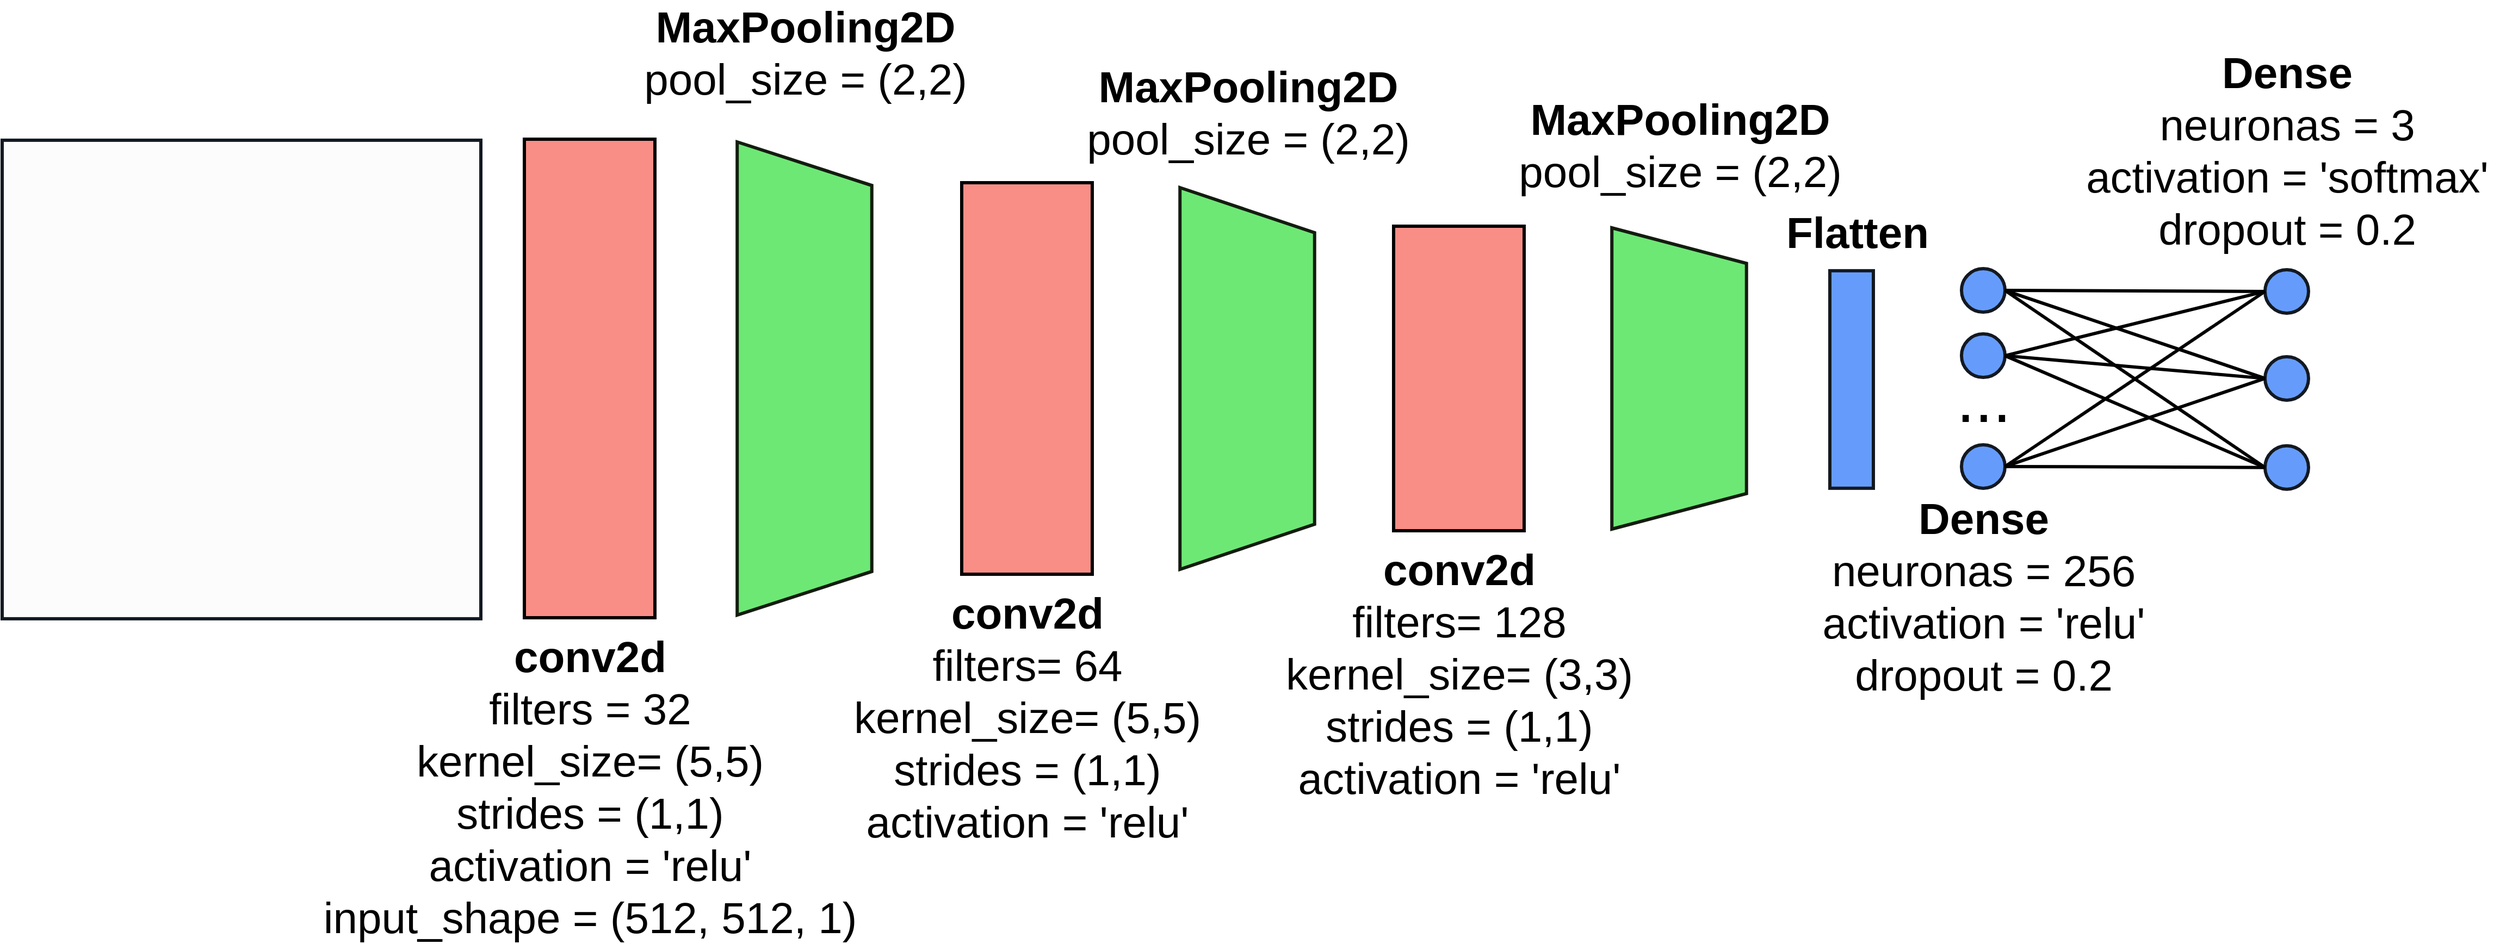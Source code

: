 <mxfile version="13.1.3"><diagram id="YODC_wKFQ0Bse8sxAzDa" name="Page-1"><mxGraphModel dx="3644" dy="1570" grid="1" gridSize="10" guides="1" tooltips="1" connect="1" arrows="1" fold="1" page="0" pageScale="1" pageWidth="827" pageHeight="1169" math="0" shadow="0"><root><mxCell id="0"/><mxCell id="1" parent="0"/><mxCell id="hBbQBAplzb6hUq6ZVcU5-12" value="" style="rounded=0;whiteSpace=wrap;html=1;fillColor=#F88E86;strokeColor=#030101;strokeWidth=3;" parent="1" vertex="1"><mxGeometry x="80" y="160" width="120" height="440" as="geometry"/></mxCell><mxCell id="NeC9STEzN6jpBoIO7bhI-1" value="&lt;font style=&quot;font-size: 40px&quot;&gt;&lt;b&gt;conv2d&lt;/b&gt;&lt;br&gt;filters = 32&lt;br&gt;kernel_size= (5,5)&lt;br&gt;strides = (1,1)&lt;br&gt;activation = 'relu'&lt;br&gt;input_shape = (512, 512, 1)&lt;br&gt;&lt;/font&gt;" style="text;html=1;align=center;verticalAlign=middle;resizable=0;points=[];autosize=1;" vertex="1" parent="1"><mxGeometry x="-115" y="680" width="510" height="150" as="geometry"/></mxCell><mxCell id="NeC9STEzN6jpBoIO7bhI-3" value="" style="shape=trapezoid;perimeter=trapezoidPerimeter;whiteSpace=wrap;html=1;rotation=90;strokeWidth=3;fillColor=#6DE875;strokeColor=#141C10;size=0.092;" vertex="1" parent="1"><mxGeometry x="120" y="318.13" width="435" height="123.75" as="geometry"/></mxCell><mxCell id="NeC9STEzN6jpBoIO7bhI-4" value="&lt;font style=&quot;font-size: 40px&quot;&gt;&lt;b&gt;MaxPooling2D&lt;br&gt;&lt;/b&gt;pool_size = (2,2)&lt;br&gt;&lt;/font&gt;" style="text;html=1;align=center;verticalAlign=middle;resizable=0;points=[];autosize=1;" vertex="1" parent="1"><mxGeometry x="182.5" y="55" width="310" height="50" as="geometry"/></mxCell><mxCell id="NeC9STEzN6jpBoIO7bhI-7" value="" style="rounded=0;whiteSpace=wrap;html=1;fillColor=#F88E86;strokeColor=#030101;strokeWidth=3;" vertex="1" parent="1"><mxGeometry x="482" y="200" width="120" height="360" as="geometry"/></mxCell><mxCell id="NeC9STEzN6jpBoIO7bhI-8" value="&lt;font style=&quot;font-size: 40px&quot;&gt;&lt;b&gt;conv2d&lt;/b&gt;&lt;br&gt;filters= 64&lt;br&gt;kernel_size= (5,5)&lt;br&gt;strides = (1,1)&lt;br&gt;activation = 'relu'&lt;br&gt;&lt;br&gt;&lt;/font&gt;" style="text;html=1;align=center;verticalAlign=middle;resizable=0;points=[];autosize=1;" vertex="1" parent="1"><mxGeometry x="377" y="640" width="330" height="150" as="geometry"/></mxCell><mxCell id="NeC9STEzN6jpBoIO7bhI-12" value="" style="shape=trapezoid;perimeter=trapezoidPerimeter;whiteSpace=wrap;html=1;rotation=90;strokeWidth=3;fillColor=#6DE875;strokeColor=#141C10;size=0.118;" vertex="1" parent="1"><mxGeometry x="569" y="318.13" width="351" height="123.75" as="geometry"/></mxCell><mxCell id="NeC9STEzN6jpBoIO7bhI-13" value="&lt;font style=&quot;font-size: 40px&quot;&gt;&lt;b&gt;MaxPooling2D&lt;br&gt;&lt;/b&gt;pool_size = (2,2)&lt;br&gt;&lt;/font&gt;" style="text;html=1;align=center;verticalAlign=middle;resizable=0;points=[];autosize=1;" vertex="1" parent="1"><mxGeometry x="589.5" y="110" width="310" height="50" as="geometry"/></mxCell><mxCell id="NeC9STEzN6jpBoIO7bhI-14" value="" style="rounded=0;whiteSpace=wrap;html=1;fillColor=#F88E86;strokeColor=#030101;strokeWidth=3;" vertex="1" parent="1"><mxGeometry x="879" y="240" width="120" height="280" as="geometry"/></mxCell><mxCell id="NeC9STEzN6jpBoIO7bhI-15" value="&lt;font style=&quot;font-size: 40px&quot;&gt;&lt;b&gt;conv2d&lt;/b&gt;&lt;br&gt;filters= 128&lt;br&gt;kernel_size= (3,3)&lt;br&gt;strides = (1,1)&lt;br&gt;activation = 'relu'&lt;br&gt;&lt;br&gt;&lt;/font&gt;" style="text;html=1;align=center;verticalAlign=middle;resizable=0;points=[];autosize=1;" vertex="1" parent="1"><mxGeometry x="774" y="600" width="330" height="150" as="geometry"/></mxCell><mxCell id="NeC9STEzN6jpBoIO7bhI-16" value="" style="shape=trapezoid;perimeter=trapezoidPerimeter;whiteSpace=wrap;html=1;rotation=90;strokeWidth=3;fillColor=#6DE875;strokeColor=#141C10;size=0.118;" vertex="1" parent="1"><mxGeometry x="1003" y="318.13" width="277" height="123.75" as="geometry"/></mxCell><mxCell id="NeC9STEzN6jpBoIO7bhI-17" value="&lt;font style=&quot;font-size: 40px&quot;&gt;&lt;b&gt;MaxPooling2D&lt;br&gt;&lt;/b&gt;pool_size = (2,2)&lt;br&gt;&lt;/font&gt;" style="text;html=1;align=center;verticalAlign=middle;resizable=0;points=[];autosize=1;" vertex="1" parent="1"><mxGeometry x="986.5" y="140" width="310" height="50" as="geometry"/></mxCell><mxCell id="NeC9STEzN6jpBoIO7bhI-19" value="" style="ellipse;whiteSpace=wrap;html=1;aspect=fixed;strokeColor=#131921;strokeWidth=3;fillColor=#659CFC;" vertex="1" parent="1"><mxGeometry x="1401" y="279.06" width="40" height="40" as="geometry"/></mxCell><mxCell id="NeC9STEzN6jpBoIO7bhI-20" value="" style="ellipse;whiteSpace=wrap;html=1;aspect=fixed;strokeColor=#131921;strokeWidth=3;fillColor=#659CFC;" vertex="1" parent="1"><mxGeometry x="1401" y="339.06" width="40" height="40" as="geometry"/></mxCell><mxCell id="NeC9STEzN6jpBoIO7bhI-21" value="" style="ellipse;whiteSpace=wrap;html=1;aspect=fixed;strokeColor=#131921;strokeWidth=3;fillColor=#659CFC;" vertex="1" parent="1"><mxGeometry x="1401" y="440.94" width="40" height="40" as="geometry"/></mxCell><mxCell id="NeC9STEzN6jpBoIO7bhI-22" value="&lt;font style=&quot;font-size: 60px&quot;&gt;...&lt;/font&gt;" style="text;html=1;align=center;verticalAlign=middle;resizable=0;points=[];autosize=1;" vertex="1" parent="1"><mxGeometry x="1386" y="379.06" width="70" height="40" as="geometry"/></mxCell><mxCell id="NeC9STEzN6jpBoIO7bhI-25" value="" style="rounded=0;whiteSpace=wrap;html=1;strokeColor=#131921;strokeWidth=3;fillColor=#659CFC;" vertex="1" parent="1"><mxGeometry x="1280" y="280.94" width="40" height="200" as="geometry"/></mxCell><mxCell id="NeC9STEzN6jpBoIO7bhI-27" value="&lt;font style=&quot;font-size: 40px&quot;&gt;&lt;b&gt;Flatten&lt;/b&gt;&lt;br&gt;&lt;/font&gt;" style="text;html=1;align=center;verticalAlign=middle;resizable=0;points=[];autosize=1;" vertex="1" parent="1"><mxGeometry x="1230" y="230" width="150" height="30" as="geometry"/></mxCell><mxCell id="NeC9STEzN6jpBoIO7bhI-28" value="" style="whiteSpace=wrap;html=1;aspect=fixed;strokeColor=#131921;strokeWidth=3;fillColor=#FCFCFC;" vertex="1" parent="1"><mxGeometry x="-400" y="160.94" width="440" height="440" as="geometry"/></mxCell><mxCell id="NeC9STEzN6jpBoIO7bhI-29" value="&lt;font style=&quot;font-size: 40px&quot;&gt;&lt;b&gt;Dense&lt;br&gt;&lt;/b&gt;neuronas = 256&lt;br&gt;activation = 'relu'&lt;br&gt;dropout = 0.2&lt;br&gt;&lt;/font&gt;" style="text;html=1;align=center;verticalAlign=middle;resizable=0;points=[];autosize=1;" vertex="1" parent="1"><mxGeometry x="1266" y="530" width="310" height="100" as="geometry"/></mxCell><mxCell id="NeC9STEzN6jpBoIO7bhI-30" value="" style="ellipse;whiteSpace=wrap;html=1;aspect=fixed;strokeColor=#131921;strokeWidth=3;fillColor=#659CFC;" vertex="1" parent="1"><mxGeometry x="1680" y="279.94" width="40" height="40" as="geometry"/></mxCell><mxCell id="NeC9STEzN6jpBoIO7bhI-31" value="" style="ellipse;whiteSpace=wrap;html=1;aspect=fixed;strokeColor=#131921;strokeWidth=3;fillColor=#659CFC;" vertex="1" parent="1"><mxGeometry x="1680" y="359.94" width="40" height="40" as="geometry"/></mxCell><mxCell id="NeC9STEzN6jpBoIO7bhI-32" value="" style="ellipse;whiteSpace=wrap;html=1;aspect=fixed;strokeColor=#131921;strokeWidth=3;fillColor=#659CFC;" vertex="1" parent="1"><mxGeometry x="1680" y="441.82" width="40" height="40" as="geometry"/></mxCell><mxCell id="NeC9STEzN6jpBoIO7bhI-35" value="" style="endArrow=none;html=1;exitX=1;exitY=0.5;exitDx=0;exitDy=0;strokeWidth=3;entryX=0;entryY=0.5;entryDx=0;entryDy=0;" edge="1" parent="1" source="NeC9STEzN6jpBoIO7bhI-19" target="NeC9STEzN6jpBoIO7bhI-30"><mxGeometry width="50" height="50" relative="1" as="geometry"><mxPoint x="1510" y="350" as="sourcePoint"/><mxPoint x="1560" y="300" as="targetPoint"/></mxGeometry></mxCell><mxCell id="NeC9STEzN6jpBoIO7bhI-36" value="" style="endArrow=none;html=1;exitX=1;exitY=0.5;exitDx=0;exitDy=0;strokeWidth=3;entryX=0;entryY=0.5;entryDx=0;entryDy=0;" edge="1" parent="1" source="NeC9STEzN6jpBoIO7bhI-19" target="NeC9STEzN6jpBoIO7bhI-31"><mxGeometry width="50" height="50" relative="1" as="geometry"><mxPoint x="1510" y="350" as="sourcePoint"/><mxPoint x="1560" y="300" as="targetPoint"/></mxGeometry></mxCell><mxCell id="NeC9STEzN6jpBoIO7bhI-37" value="" style="endArrow=none;html=1;exitX=1;exitY=0.5;exitDx=0;exitDy=0;strokeWidth=3;entryX=0;entryY=0.5;entryDx=0;entryDy=0;" edge="1" parent="1" source="NeC9STEzN6jpBoIO7bhI-19" target="NeC9STEzN6jpBoIO7bhI-32"><mxGeometry width="50" height="50" relative="1" as="geometry"><mxPoint x="1510" y="350" as="sourcePoint"/><mxPoint x="1560" y="300" as="targetPoint"/></mxGeometry></mxCell><mxCell id="NeC9STEzN6jpBoIO7bhI-38" value="" style="endArrow=none;html=1;exitX=1;exitY=0.5;exitDx=0;exitDy=0;strokeWidth=3;entryX=0;entryY=0.5;entryDx=0;entryDy=0;" edge="1" parent="1" source="NeC9STEzN6jpBoIO7bhI-20" target="NeC9STEzN6jpBoIO7bhI-32"><mxGeometry width="50" height="50" relative="1" as="geometry"><mxPoint x="1451" y="309.06" as="sourcePoint"/><mxPoint x="1620" y="530" as="targetPoint"/></mxGeometry></mxCell><mxCell id="NeC9STEzN6jpBoIO7bhI-39" value="" style="endArrow=none;html=1;exitX=1;exitY=0.5;exitDx=0;exitDy=0;strokeWidth=3;entryX=0;entryY=0.5;entryDx=0;entryDy=0;" edge="1" parent="1" source="NeC9STEzN6jpBoIO7bhI-20" target="NeC9STEzN6jpBoIO7bhI-31"><mxGeometry width="50" height="50" relative="1" as="geometry"><mxPoint x="1451" y="309.06" as="sourcePoint"/><mxPoint x="1620" y="530" as="targetPoint"/></mxGeometry></mxCell><mxCell id="NeC9STEzN6jpBoIO7bhI-40" value="" style="endArrow=none;html=1;exitX=1;exitY=0.5;exitDx=0;exitDy=0;strokeWidth=3;entryX=0;entryY=0.5;entryDx=0;entryDy=0;" edge="1" parent="1" source="NeC9STEzN6jpBoIO7bhI-20" target="NeC9STEzN6jpBoIO7bhI-30"><mxGeometry width="50" height="50" relative="1" as="geometry"><mxPoint x="1451" y="309.06" as="sourcePoint"/><mxPoint x="1620" y="530" as="targetPoint"/></mxGeometry></mxCell><mxCell id="NeC9STEzN6jpBoIO7bhI-41" value="" style="endArrow=none;html=1;exitX=1;exitY=0.5;exitDx=0;exitDy=0;strokeWidth=3;entryX=0;entryY=0.5;entryDx=0;entryDy=0;" edge="1" parent="1" source="NeC9STEzN6jpBoIO7bhI-21" target="NeC9STEzN6jpBoIO7bhI-32"><mxGeometry width="50" height="50" relative="1" as="geometry"><mxPoint x="1451" y="369.06" as="sourcePoint"/><mxPoint x="1640" y="520" as="targetPoint"/></mxGeometry></mxCell><mxCell id="NeC9STEzN6jpBoIO7bhI-42" value="" style="endArrow=none;html=1;exitX=1;exitY=0.5;exitDx=0;exitDy=0;strokeWidth=3;entryX=0;entryY=0.5;entryDx=0;entryDy=0;" edge="1" parent="1" source="NeC9STEzN6jpBoIO7bhI-21" target="NeC9STEzN6jpBoIO7bhI-31"><mxGeometry width="50" height="50" relative="1" as="geometry"><mxPoint x="1451" y="369.06" as="sourcePoint"/><mxPoint x="1640" y="520" as="targetPoint"/></mxGeometry></mxCell><mxCell id="NeC9STEzN6jpBoIO7bhI-43" value="" style="endArrow=none;html=1;exitX=1;exitY=0.5;exitDx=0;exitDy=0;strokeWidth=3;entryX=0;entryY=0.5;entryDx=0;entryDy=0;" edge="1" parent="1" source="NeC9STEzN6jpBoIO7bhI-21" target="NeC9STEzN6jpBoIO7bhI-30"><mxGeometry width="50" height="50" relative="1" as="geometry"><mxPoint x="1451" y="369.06" as="sourcePoint"/><mxPoint x="1640" y="520" as="targetPoint"/></mxGeometry></mxCell><mxCell id="NeC9STEzN6jpBoIO7bhI-44" value="&lt;font style=&quot;font-size: 40px&quot;&gt;&lt;b&gt;Dense&lt;br&gt;&lt;/b&gt;neuronas = 3&lt;br&gt;activation = 'softmax'&lt;br&gt;dropout = 0.2&lt;br&gt;&lt;/font&gt;" style="text;html=1;align=center;verticalAlign=middle;resizable=0;points=[];autosize=1;" vertex="1" parent="1"><mxGeometry x="1505" y="120" width="390" height="100" as="geometry"/></mxCell></root></mxGraphModel></diagram></mxfile>